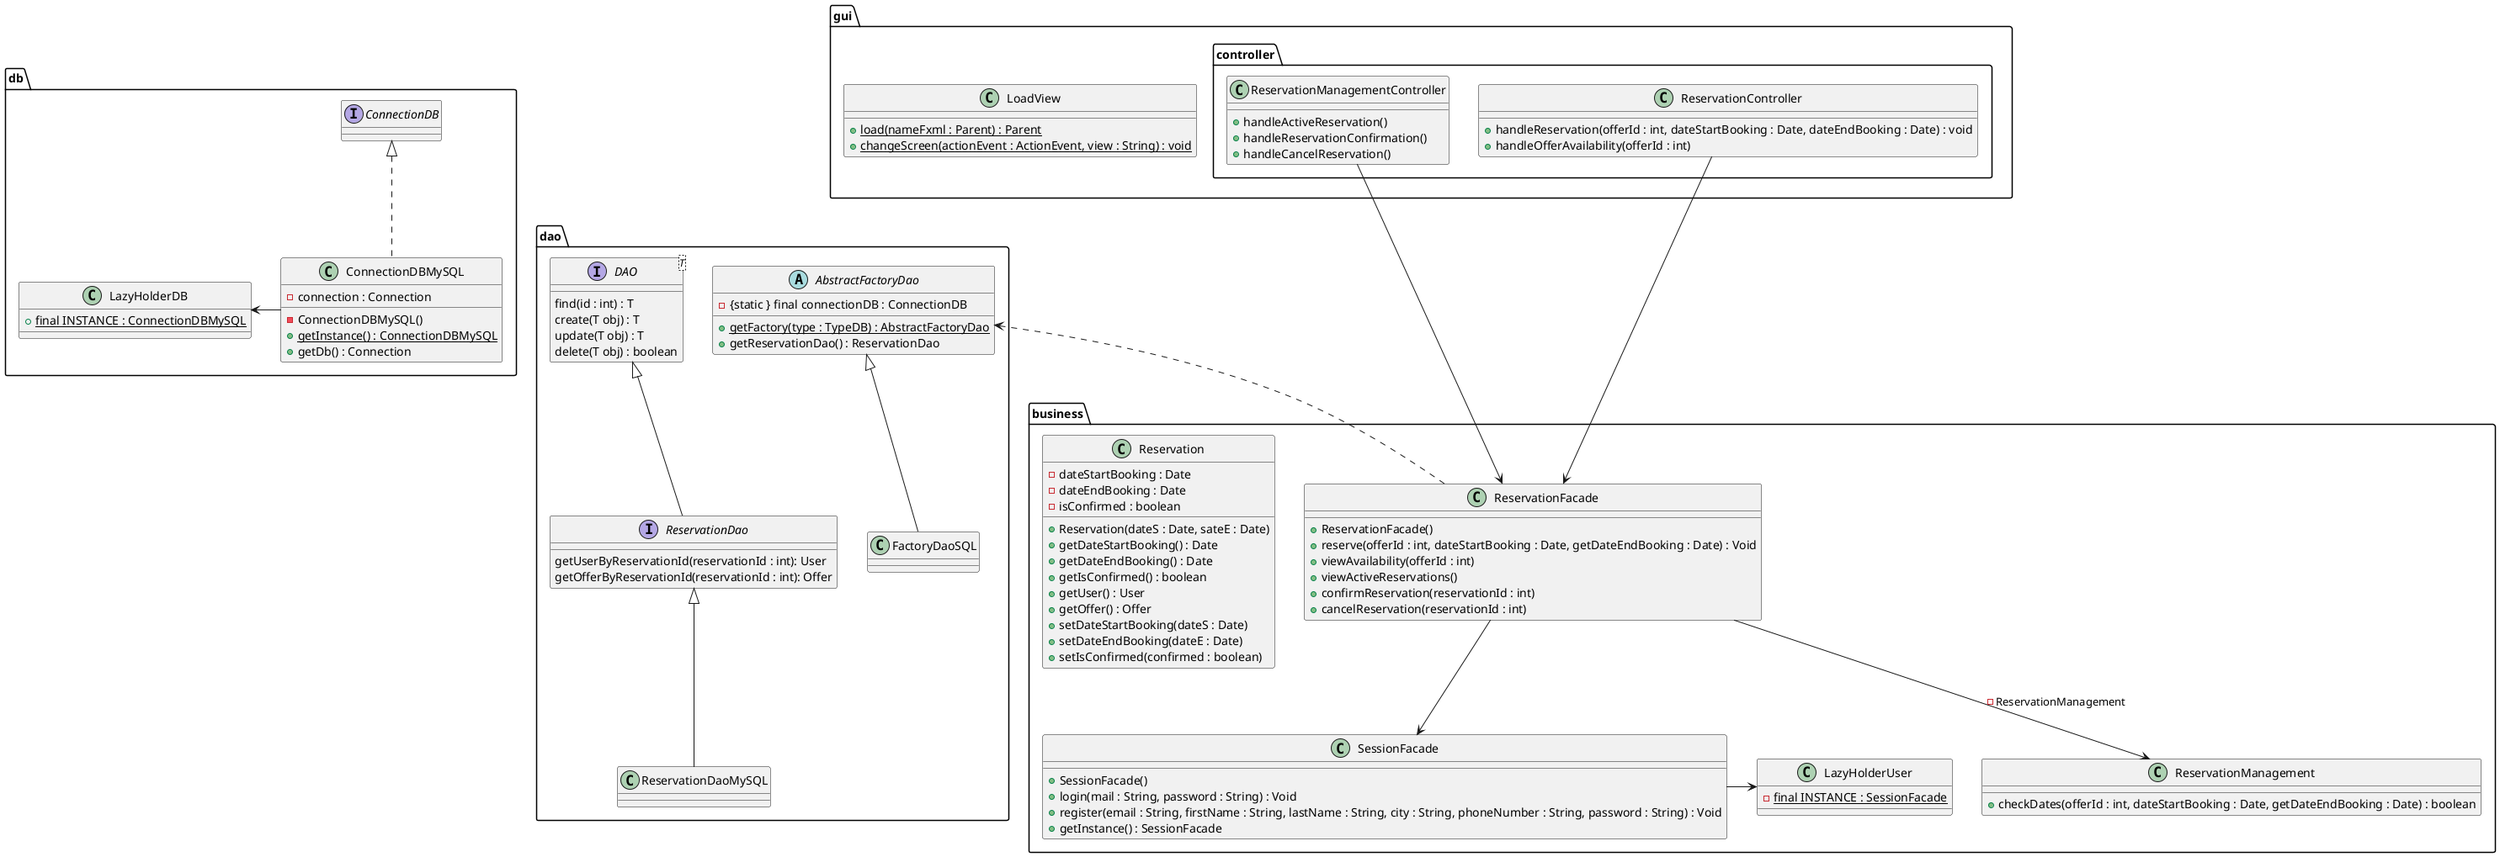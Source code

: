 @startuml

package dao {


    interface ReservationDao{
        getUserByReservationId(reservationId : int): User
        getOfferByReservationId(reservationId : int): Offer
    }
    class ReservationDaoMySQL
    AbstractFactoryDao <|-- FactoryDaoSQL
    ReservationDao <|-- ReservationDaoMySQL

    interface DAO<T>{
        find(id : int) : T
        create(T obj) : T
        update(T obj) : T
        delete(T obj) : boolean
    }

    abstract AbstractFactoryDao{
        - {static } final connectionDB : ConnectionDB
        + {static} getFactory(type : TypeDB) : AbstractFactoryDao
        + getReservationDao() : ReservationDao
    }

    class FactoryDaoSQL{
    }


    DAO <|-- ReservationDao
}
package db{
    class ConnectionDBMySQL{
        - connection : Connection
        - ConnectionDBMySQL()
        + {static} getInstance() : ConnectionDBMySQL
        + getDb() : Connection
    }

    class LazyHolderDB{
        + {static} final INSTANCE : ConnectionDBMySQL
    }
    interface ConnectionDB
    ConnectionDBMySQL -Left-> LazyHolderDB
    ConnectionDBMySQL .up.|> ConnectionDB

}
package business{
    class SessionFacade{
            + SessionFacade()
            + login(mail : String, password : String) : Void
            + register(email : String, firstName : String, lastName : String, city : String, phoneNumber : String, password : String) : Void
            + getInstance() : SessionFacade
        }

        class LazyHolderUser{
            -{static} final INSTANCE : SessionFacade
        }

        SessionFacade -> LazyHolderUser


    class ReservationFacade{
        + ReservationFacade()
        + reserve(offerId : int, dateStartBooking : Date, getDateEndBooking : Date) : Void
        + viewAvailability(offerId : int)
        + viewActiveReservations()
        + confirmReservation(reservationId : int)
        + cancelReservation(reservationId : int)
    }

    class Reservation{
        -dateStartBooking : Date
        -dateEndBooking : Date
        -isConfirmed : boolean
        +Reservation(dateS : Date, sateE : Date)
        +getDateStartBooking() : Date
        +getDateEndBooking() : Date
        +getIsConfirmed() : boolean
        +getUser() : User
        +getOffer() : Offer
        +setDateStartBooking(dateS : Date)
        +setDateEndBooking(dateE : Date)
        +setIsConfirmed(confirmed : boolean)
    }
    ReservationFacade --> SessionFacade

    class ReservationManagement{
        + checkDates(offerId : int, dateStartBooking : Date, getDateEndBooking : Date) : boolean
    }

    ReservationFacade --> ReservationManagement : -ReservationManagement
}

package gui{

    class LoadView{
        + {static} load(nameFxml : Parent) : Parent
        + {static} changeScreen(actionEvent : ActionEvent, view : String) : void
    }

    package controller{
        class ReservationController{
            + handleReservation(offerId : int, dateStartBooking : Date, dateEndBooking : Date) : void
            + handleOfferAvailability(offerId : int)
        }

        class ReservationManagementController{
            + handleActiveReservation()
            + handleReservationConfirmation()
            + handleCancelReservation()
        }

    }
}
ReservationFacade <--Up- ReservationController
ReservationFacade <--Up- ReservationManagementController
ReservationFacade .Up.> AbstractFactoryDao



@enduml